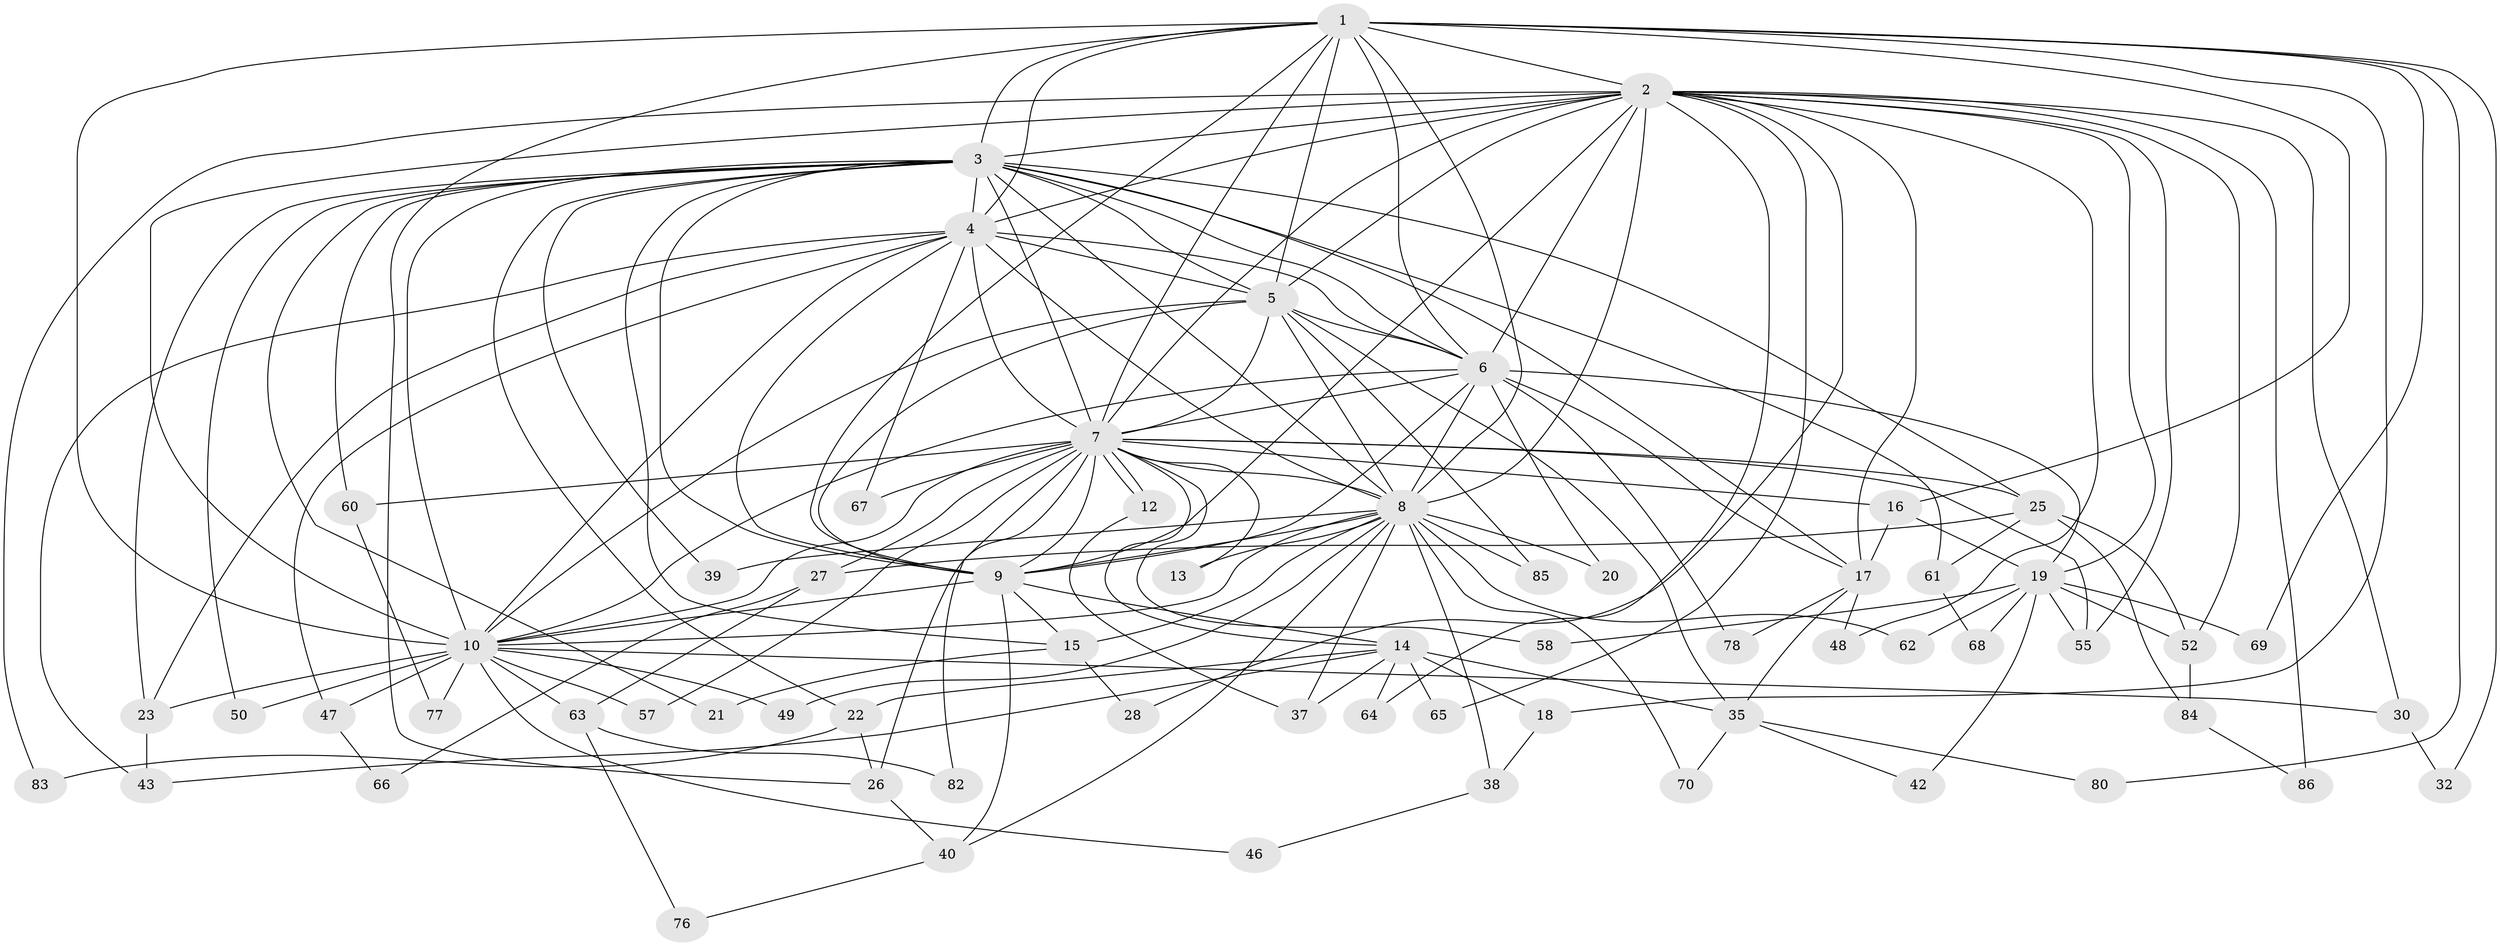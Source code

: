 // Generated by graph-tools (version 1.1) at 2025/51/02/27/25 19:51:45]
// undirected, 64 vertices, 165 edges
graph export_dot {
graph [start="1"]
  node [color=gray90,style=filled];
  1 [super="+74"];
  2 [super="+75"];
  3 [super="+54"];
  4 [super="+34"];
  5 [super="+56"];
  6 [super="+11"];
  7 [super="+33"];
  8 [super="+41"];
  9;
  10 [super="+29"];
  12;
  13;
  14 [super="+72"];
  15 [super="+81"];
  16;
  17 [super="+36"];
  18;
  19 [super="+44"];
  20;
  21;
  22 [super="+31"];
  23 [super="+24"];
  25;
  26;
  27 [super="+59"];
  28;
  30 [super="+53"];
  32;
  35 [super="+51"];
  37 [super="+71"];
  38;
  39;
  40 [super="+45"];
  42;
  43;
  46;
  47;
  48;
  49;
  50;
  52 [super="+79"];
  55 [super="+73"];
  57;
  58;
  60;
  61;
  62;
  63;
  64;
  65;
  66;
  67;
  68;
  69;
  70;
  76;
  77;
  78;
  80;
  82;
  83;
  84;
  85;
  86;
  1 -- 2;
  1 -- 3;
  1 -- 4;
  1 -- 5;
  1 -- 6;
  1 -- 7 [weight=2];
  1 -- 8;
  1 -- 9;
  1 -- 10;
  1 -- 16;
  1 -- 18;
  1 -- 26;
  1 -- 32;
  1 -- 69;
  1 -- 80;
  2 -- 3 [weight=2];
  2 -- 4 [weight=2];
  2 -- 5;
  2 -- 6;
  2 -- 7;
  2 -- 8;
  2 -- 9;
  2 -- 10;
  2 -- 17;
  2 -- 19;
  2 -- 28;
  2 -- 30 [weight=2];
  2 -- 48;
  2 -- 55;
  2 -- 64;
  2 -- 65;
  2 -- 83;
  2 -- 86;
  2 -- 52;
  3 -- 4;
  3 -- 5;
  3 -- 6;
  3 -- 7 [weight=2];
  3 -- 8;
  3 -- 9;
  3 -- 10;
  3 -- 21;
  3 -- 22;
  3 -- 23;
  3 -- 25;
  3 -- 39;
  3 -- 50;
  3 -- 60;
  3 -- 61;
  3 -- 17;
  3 -- 15;
  4 -- 5;
  4 -- 6;
  4 -- 7;
  4 -- 8;
  4 -- 9;
  4 -- 10;
  4 -- 43;
  4 -- 47;
  4 -- 23;
  4 -- 67;
  5 -- 6;
  5 -- 7;
  5 -- 8 [weight=2];
  5 -- 9;
  5 -- 10;
  5 -- 35;
  5 -- 85;
  6 -- 7;
  6 -- 8;
  6 -- 9;
  6 -- 10;
  6 -- 19;
  6 -- 78;
  6 -- 17;
  6 -- 20;
  7 -- 8;
  7 -- 9;
  7 -- 10;
  7 -- 12;
  7 -- 12;
  7 -- 13;
  7 -- 14;
  7 -- 16;
  7 -- 25;
  7 -- 26;
  7 -- 27 [weight=2];
  7 -- 57;
  7 -- 58;
  7 -- 60;
  7 -- 67;
  7 -- 82;
  7 -- 55;
  8 -- 9;
  8 -- 10;
  8 -- 13;
  8 -- 15;
  8 -- 20;
  8 -- 37;
  8 -- 38 [weight=2];
  8 -- 39;
  8 -- 49;
  8 -- 62;
  8 -- 70;
  8 -- 85;
  8 -- 40;
  9 -- 10;
  9 -- 14;
  9 -- 15;
  9 -- 40;
  10 -- 23;
  10 -- 30;
  10 -- 46;
  10 -- 49;
  10 -- 50;
  10 -- 57;
  10 -- 63;
  10 -- 77;
  10 -- 47;
  12 -- 37;
  14 -- 18;
  14 -- 22;
  14 -- 35;
  14 -- 64;
  14 -- 65;
  14 -- 43;
  14 -- 37;
  15 -- 21;
  15 -- 28;
  16 -- 17;
  16 -- 19;
  17 -- 48;
  17 -- 35;
  17 -- 78;
  18 -- 38;
  19 -- 42;
  19 -- 52;
  19 -- 55;
  19 -- 58;
  19 -- 62;
  19 -- 68;
  19 -- 69;
  22 -- 83;
  22 -- 26;
  23 -- 43;
  25 -- 27;
  25 -- 52;
  25 -- 61;
  25 -- 84;
  26 -- 40;
  27 -- 66;
  27 -- 63;
  30 -- 32;
  35 -- 42;
  35 -- 70;
  35 -- 80;
  38 -- 46;
  40 -- 76;
  47 -- 66;
  52 -- 84;
  60 -- 77;
  61 -- 68;
  63 -- 76;
  63 -- 82;
  84 -- 86;
}
